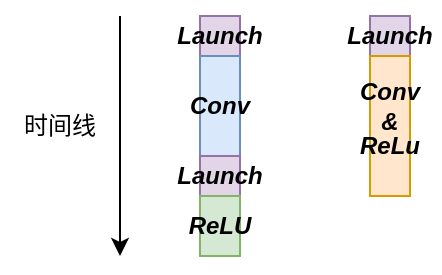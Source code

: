 <mxfile version="27.0.4">
  <diagram name="第 1 页" id="3jWRaZNu2s8oktGQw25h">
    <mxGraphModel dx="803" dy="441" grid="1" gridSize="10" guides="1" tooltips="1" connect="1" arrows="1" fold="1" page="1" pageScale="1" pageWidth="827" pageHeight="1169" math="0" shadow="0">
      <root>
        <mxCell id="0" />
        <mxCell id="1" parent="0" />
        <mxCell id="FmfTcY8izUXN1brv5R8P-1" value="" style="rounded=0;whiteSpace=wrap;html=1;fillColor=#e1d5e7;strokeColor=#9673a6;" vertex="1" parent="1">
          <mxGeometry x="200" y="190" width="20" height="20" as="geometry" />
        </mxCell>
        <mxCell id="FmfTcY8izUXN1brv5R8P-2" value="" style="rounded=0;whiteSpace=wrap;html=1;fillColor=#dae8fc;strokeColor=#6c8ebf;" vertex="1" parent="1">
          <mxGeometry x="200" y="210" width="20" height="50" as="geometry" />
        </mxCell>
        <mxCell id="FmfTcY8izUXN1brv5R8P-3" value="" style="rounded=0;whiteSpace=wrap;html=1;fillColor=#e1d5e7;strokeColor=#9673a6;" vertex="1" parent="1">
          <mxGeometry x="200" y="260" width="20" height="20" as="geometry" />
        </mxCell>
        <mxCell id="FmfTcY8izUXN1brv5R8P-4" value="" style="rounded=0;whiteSpace=wrap;html=1;fillColor=#d5e8d4;strokeColor=#82b366;" vertex="1" parent="1">
          <mxGeometry x="200" y="280" width="20" height="30" as="geometry" />
        </mxCell>
        <mxCell id="FmfTcY8izUXN1brv5R8P-5" value="&lt;i&gt;&lt;b&gt;Conv&lt;/b&gt;&lt;/i&gt;" style="text;html=1;align=center;verticalAlign=middle;whiteSpace=wrap;rounded=0;" vertex="1" parent="1">
          <mxGeometry x="185" y="220" width="50" height="30" as="geometry" />
        </mxCell>
        <mxCell id="FmfTcY8izUXN1brv5R8P-6" value="&lt;i&gt;&lt;b&gt;ReLU&lt;/b&gt;&lt;/i&gt;" style="text;html=1;align=center;verticalAlign=middle;whiteSpace=wrap;rounded=0;" vertex="1" parent="1">
          <mxGeometry x="185" y="280" width="50" height="30" as="geometry" />
        </mxCell>
        <mxCell id="FmfTcY8izUXN1brv5R8P-7" value="&lt;i&gt;&lt;b&gt;Launch&lt;/b&gt;&lt;/i&gt;" style="text;html=1;align=center;verticalAlign=middle;whiteSpace=wrap;rounded=0;" vertex="1" parent="1">
          <mxGeometry x="185" y="185" width="50" height="30" as="geometry" />
        </mxCell>
        <mxCell id="FmfTcY8izUXN1brv5R8P-8" value="&lt;i&gt;&lt;b&gt;Launch&lt;/b&gt;&lt;/i&gt;" style="text;html=1;align=center;verticalAlign=middle;whiteSpace=wrap;rounded=0;" vertex="1" parent="1">
          <mxGeometry x="185" y="255" width="50" height="30" as="geometry" />
        </mxCell>
        <mxCell id="FmfTcY8izUXN1brv5R8P-17" value="" style="rounded=0;whiteSpace=wrap;html=1;fillColor=#e1d5e7;strokeColor=#9673a6;" vertex="1" parent="1">
          <mxGeometry x="285" y="190" width="20" height="20" as="geometry" />
        </mxCell>
        <mxCell id="FmfTcY8izUXN1brv5R8P-18" value="" style="rounded=0;whiteSpace=wrap;html=1;fillColor=#ffe6cc;strokeColor=#d79b00;" vertex="1" parent="1">
          <mxGeometry x="285" y="210" width="20" height="70" as="geometry" />
        </mxCell>
        <mxCell id="FmfTcY8izUXN1brv5R8P-21" value="&lt;i&gt;&lt;b&gt;Conv&lt;/b&gt;&lt;/i&gt;&lt;br&gt;&lt;b&gt;&lt;i&gt;&amp;amp;&lt;/i&gt;&lt;/b&gt;" style="text;html=1;align=center;verticalAlign=middle;whiteSpace=wrap;rounded=0;" vertex="1" parent="1">
          <mxGeometry x="270" y="220" width="50" height="30" as="geometry" />
        </mxCell>
        <mxCell id="FmfTcY8izUXN1brv5R8P-22" value="&lt;i&gt;&lt;b&gt;ReLu&lt;/b&gt;&lt;/i&gt;" style="text;html=1;align=center;verticalAlign=middle;whiteSpace=wrap;rounded=0;" vertex="1" parent="1">
          <mxGeometry x="270" y="240" width="50" height="30" as="geometry" />
        </mxCell>
        <mxCell id="FmfTcY8izUXN1brv5R8P-23" value="&lt;i&gt;&lt;b&gt;Launch&lt;/b&gt;&lt;/i&gt;" style="text;html=1;align=center;verticalAlign=middle;whiteSpace=wrap;rounded=0;" vertex="1" parent="1">
          <mxGeometry x="270" y="185" width="50" height="30" as="geometry" />
        </mxCell>
        <mxCell id="FmfTcY8izUXN1brv5R8P-25" value="" style="endArrow=classic;html=1;rounded=0;" edge="1" parent="1">
          <mxGeometry width="50" height="50" relative="1" as="geometry">
            <mxPoint x="160" y="190" as="sourcePoint" />
            <mxPoint x="160" y="310" as="targetPoint" />
          </mxGeometry>
        </mxCell>
        <mxCell id="FmfTcY8izUXN1brv5R8P-26" value="时间线" style="text;html=1;align=center;verticalAlign=middle;whiteSpace=wrap;rounded=0;" vertex="1" parent="1">
          <mxGeometry x="100" y="230" width="60" height="30" as="geometry" />
        </mxCell>
      </root>
    </mxGraphModel>
  </diagram>
</mxfile>
